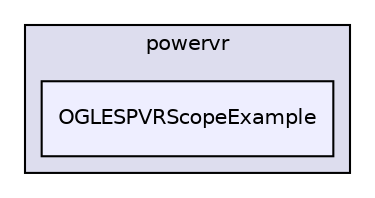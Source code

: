 digraph "PVR/SDK_3.4/Examples/Advanced/PVRScopeExample/OGLES/BuildDeveloper/Android/src/com/powervr/OGLESPVRScopeExample" {
  compound=true
  node [ fontsize="10", fontname="Helvetica"];
  edge [ labelfontsize="10", labelfontname="Helvetica"];
  subgraph clusterdir_31fcd0f9feafd366447985cd15c64c62 {
    graph [ bgcolor="#ddddee", pencolor="black", label="powervr" fontname="Helvetica", fontsize="10", URL="dir_31fcd0f9feafd366447985cd15c64c62.html"]
  dir_60edd3138f0b32687371d12b872334dc [shape=box, label="OGLESPVRScopeExample", style="filled", fillcolor="#eeeeff", pencolor="black", URL="dir_60edd3138f0b32687371d12b872334dc.html"];
  }
}

